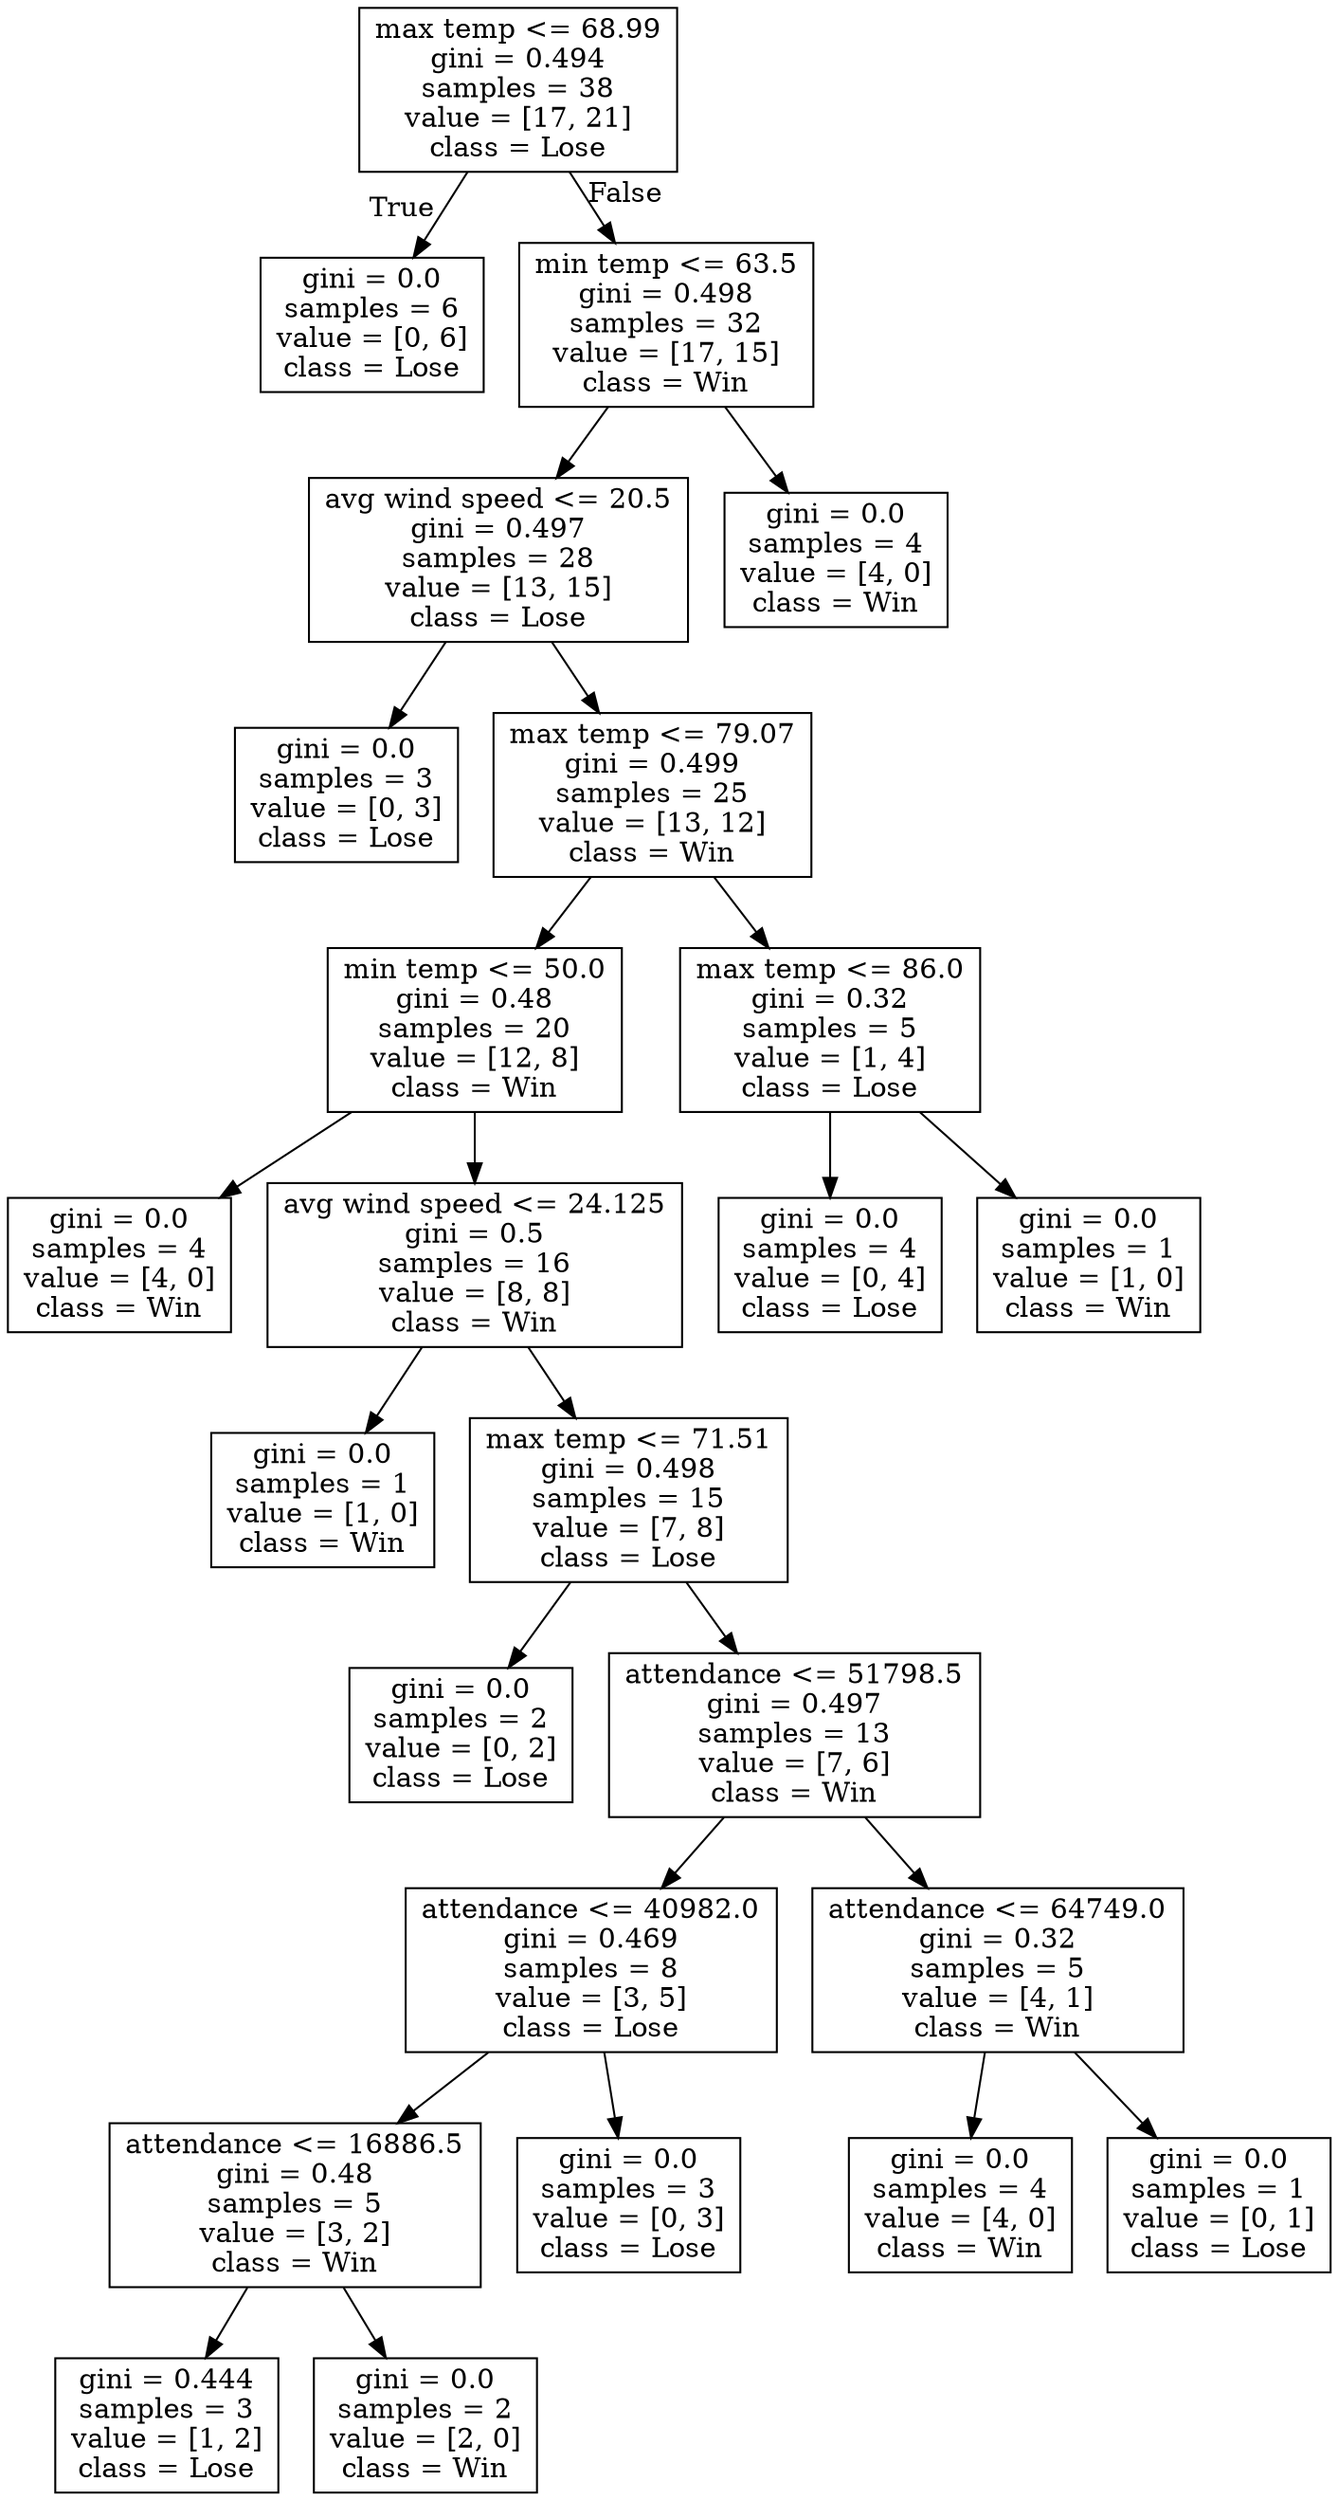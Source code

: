 digraph Tree {
node [shape=box] ;
0 [label="max temp <= 68.99\ngini = 0.494\nsamples = 38\nvalue = [17, 21]\nclass = Lose"] ;
1 [label="gini = 0.0\nsamples = 6\nvalue = [0, 6]\nclass = Lose"] ;
0 -> 1 [labeldistance=2.5, labelangle=45, headlabel="True"] ;
2 [label="min temp <= 63.5\ngini = 0.498\nsamples = 32\nvalue = [17, 15]\nclass = Win"] ;
0 -> 2 [labeldistance=2.5, labelangle=-45, headlabel="False"] ;
3 [label="avg wind speed <= 20.5\ngini = 0.497\nsamples = 28\nvalue = [13, 15]\nclass = Lose"] ;
2 -> 3 ;
4 [label="gini = 0.0\nsamples = 3\nvalue = [0, 3]\nclass = Lose"] ;
3 -> 4 ;
5 [label="max temp <= 79.07\ngini = 0.499\nsamples = 25\nvalue = [13, 12]\nclass = Win"] ;
3 -> 5 ;
6 [label="min temp <= 50.0\ngini = 0.48\nsamples = 20\nvalue = [12, 8]\nclass = Win"] ;
5 -> 6 ;
7 [label="gini = 0.0\nsamples = 4\nvalue = [4, 0]\nclass = Win"] ;
6 -> 7 ;
8 [label="avg wind speed <= 24.125\ngini = 0.5\nsamples = 16\nvalue = [8, 8]\nclass = Win"] ;
6 -> 8 ;
9 [label="gini = 0.0\nsamples = 1\nvalue = [1, 0]\nclass = Win"] ;
8 -> 9 ;
10 [label="max temp <= 71.51\ngini = 0.498\nsamples = 15\nvalue = [7, 8]\nclass = Lose"] ;
8 -> 10 ;
11 [label="gini = 0.0\nsamples = 2\nvalue = [0, 2]\nclass = Lose"] ;
10 -> 11 ;
12 [label="attendance <= 51798.5\ngini = 0.497\nsamples = 13\nvalue = [7, 6]\nclass = Win"] ;
10 -> 12 ;
13 [label="attendance <= 40982.0\ngini = 0.469\nsamples = 8\nvalue = [3, 5]\nclass = Lose"] ;
12 -> 13 ;
14 [label="attendance <= 16886.5\ngini = 0.48\nsamples = 5\nvalue = [3, 2]\nclass = Win"] ;
13 -> 14 ;
15 [label="gini = 0.444\nsamples = 3\nvalue = [1, 2]\nclass = Lose"] ;
14 -> 15 ;
16 [label="gini = 0.0\nsamples = 2\nvalue = [2, 0]\nclass = Win"] ;
14 -> 16 ;
17 [label="gini = 0.0\nsamples = 3\nvalue = [0, 3]\nclass = Lose"] ;
13 -> 17 ;
18 [label="attendance <= 64749.0\ngini = 0.32\nsamples = 5\nvalue = [4, 1]\nclass = Win"] ;
12 -> 18 ;
19 [label="gini = 0.0\nsamples = 4\nvalue = [4, 0]\nclass = Win"] ;
18 -> 19 ;
20 [label="gini = 0.0\nsamples = 1\nvalue = [0, 1]\nclass = Lose"] ;
18 -> 20 ;
21 [label="max temp <= 86.0\ngini = 0.32\nsamples = 5\nvalue = [1, 4]\nclass = Lose"] ;
5 -> 21 ;
22 [label="gini = 0.0\nsamples = 4\nvalue = [0, 4]\nclass = Lose"] ;
21 -> 22 ;
23 [label="gini = 0.0\nsamples = 1\nvalue = [1, 0]\nclass = Win"] ;
21 -> 23 ;
24 [label="gini = 0.0\nsamples = 4\nvalue = [4, 0]\nclass = Win"] ;
2 -> 24 ;
}